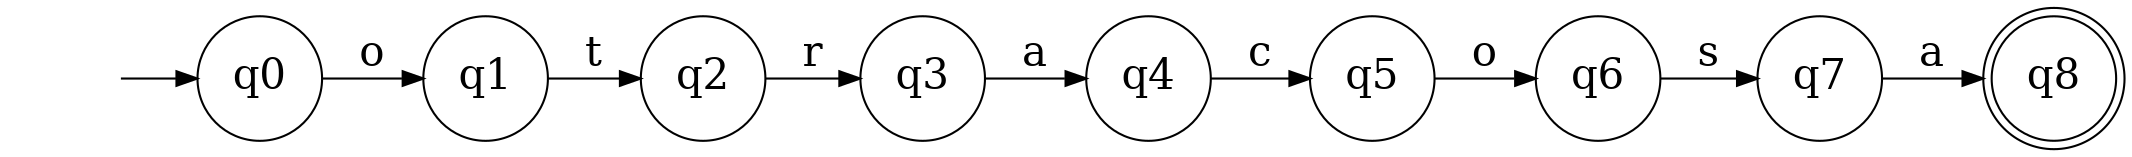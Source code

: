digraph "automatas/Lógicos/cosootracosa" {
	graph [rankdir=LR]
	node [fontsize=20]
	edge [fontsize="20pt"]
	"" [label="" shape=plaintext]
	q8 [label=q8 shape=doublecircle]
	q5 [label=q5 shape=circle]
	q0 [label=q0 shape=circle]
	q3 [label=q3 shape=circle]
	q2 [label=q2 shape=circle]
	q1 [label=q1 shape=circle]
	q4 [label=q4 shape=circle]
	q7 [label=q7 shape=circle]
	q6 [label=q6 shape=circle]
	"" -> q0 [label=""]
	q0 -> q1 [label=o]
	q1 -> q2 [label=t]
	q2 -> q3 [label=r]
	q3 -> q4 [label=a]
	q4 -> q5 [label=c]
	q5 -> q6 [label=o]
	q6 -> q7 [label=s]
	q7 -> q8 [label=a]
}
